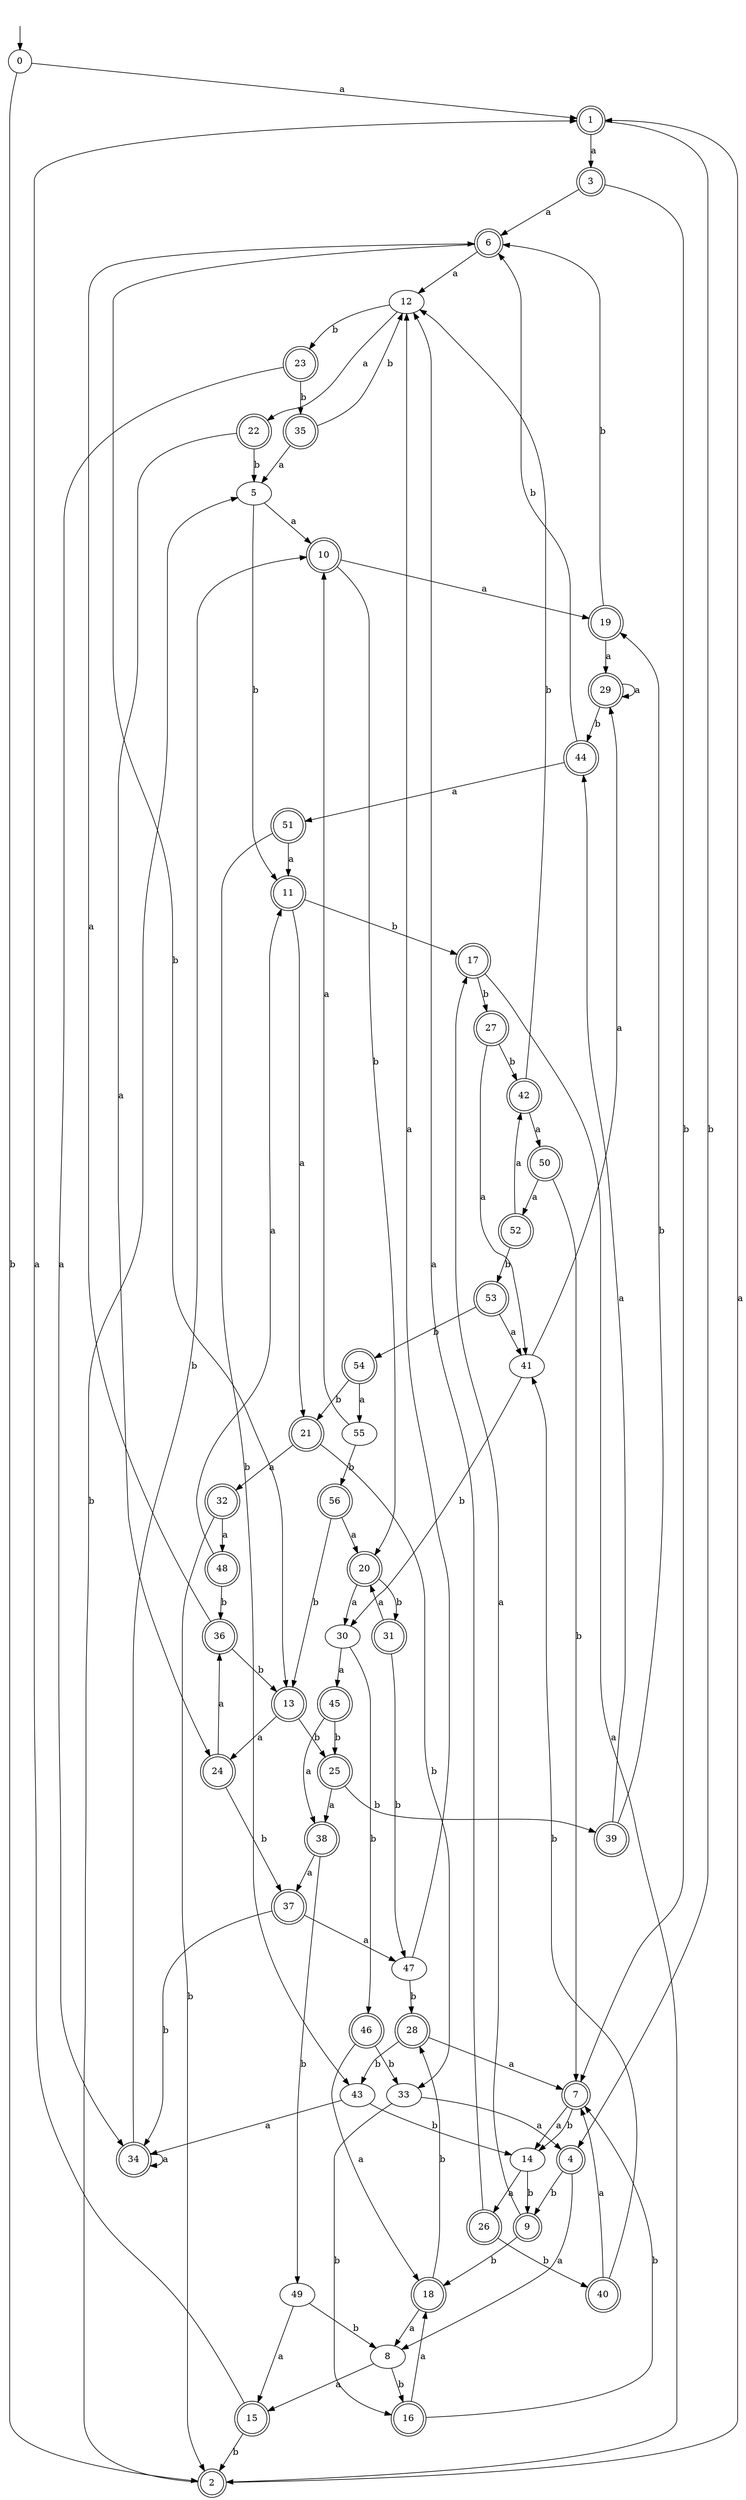 digraph RandomDFA {
  __start0 [label="", shape=none];
  __start0 -> 0 [label=""];
  0 [shape=circle]
  0 -> 1 [label="a"]
  0 -> 2 [label="b"]
  1 [shape=doublecircle]
  1 -> 3 [label="a"]
  1 -> 4 [label="b"]
  2 [shape=doublecircle]
  2 -> 1 [label="a"]
  2 -> 5 [label="b"]
  3 [shape=doublecircle]
  3 -> 6 [label="a"]
  3 -> 7 [label="b"]
  4 [shape=doublecircle]
  4 -> 8 [label="a"]
  4 -> 9 [label="b"]
  5
  5 -> 10 [label="a"]
  5 -> 11 [label="b"]
  6 [shape=doublecircle]
  6 -> 12 [label="a"]
  6 -> 13 [label="b"]
  7 [shape=doublecircle]
  7 -> 14 [label="a"]
  7 -> 14 [label="b"]
  8
  8 -> 15 [label="a"]
  8 -> 16 [label="b"]
  9 [shape=doublecircle]
  9 -> 17 [label="a"]
  9 -> 18 [label="b"]
  10 [shape=doublecircle]
  10 -> 19 [label="a"]
  10 -> 20 [label="b"]
  11 [shape=doublecircle]
  11 -> 21 [label="a"]
  11 -> 17 [label="b"]
  12
  12 -> 22 [label="a"]
  12 -> 23 [label="b"]
  13 [shape=doublecircle]
  13 -> 24 [label="a"]
  13 -> 25 [label="b"]
  14
  14 -> 26 [label="a"]
  14 -> 9 [label="b"]
  15 [shape=doublecircle]
  15 -> 1 [label="a"]
  15 -> 2 [label="b"]
  16 [shape=doublecircle]
  16 -> 18 [label="a"]
  16 -> 7 [label="b"]
  17 [shape=doublecircle]
  17 -> 2 [label="a"]
  17 -> 27 [label="b"]
  18 [shape=doublecircle]
  18 -> 8 [label="a"]
  18 -> 28 [label="b"]
  19 [shape=doublecircle]
  19 -> 29 [label="a"]
  19 -> 6 [label="b"]
  20 [shape=doublecircle]
  20 -> 30 [label="a"]
  20 -> 31 [label="b"]
  21 [shape=doublecircle]
  21 -> 32 [label="a"]
  21 -> 33 [label="b"]
  22 [shape=doublecircle]
  22 -> 24 [label="a"]
  22 -> 5 [label="b"]
  23 [shape=doublecircle]
  23 -> 34 [label="a"]
  23 -> 35 [label="b"]
  24 [shape=doublecircle]
  24 -> 36 [label="a"]
  24 -> 37 [label="b"]
  25 [shape=doublecircle]
  25 -> 38 [label="a"]
  25 -> 39 [label="b"]
  26 [shape=doublecircle]
  26 -> 12 [label="a"]
  26 -> 40 [label="b"]
  27 [shape=doublecircle]
  27 -> 41 [label="a"]
  27 -> 42 [label="b"]
  28 [shape=doublecircle]
  28 -> 7 [label="a"]
  28 -> 43 [label="b"]
  29 [shape=doublecircle]
  29 -> 29 [label="a"]
  29 -> 44 [label="b"]
  30
  30 -> 45 [label="a"]
  30 -> 46 [label="b"]
  31 [shape=doublecircle]
  31 -> 20 [label="a"]
  31 -> 47 [label="b"]
  32 [shape=doublecircle]
  32 -> 48 [label="a"]
  32 -> 2 [label="b"]
  33
  33 -> 4 [label="a"]
  33 -> 16 [label="b"]
  34 [shape=doublecircle]
  34 -> 34 [label="a"]
  34 -> 10 [label="b"]
  35 [shape=doublecircle]
  35 -> 5 [label="a"]
  35 -> 12 [label="b"]
  36 [shape=doublecircle]
  36 -> 6 [label="a"]
  36 -> 13 [label="b"]
  37 [shape=doublecircle]
  37 -> 47 [label="a"]
  37 -> 34 [label="b"]
  38 [shape=doublecircle]
  38 -> 37 [label="a"]
  38 -> 49 [label="b"]
  39 [shape=doublecircle]
  39 -> 44 [label="a"]
  39 -> 19 [label="b"]
  40 [shape=doublecircle]
  40 -> 7 [label="a"]
  40 -> 41 [label="b"]
  41
  41 -> 29 [label="a"]
  41 -> 30 [label="b"]
  42 [shape=doublecircle]
  42 -> 50 [label="a"]
  42 -> 12 [label="b"]
  43
  43 -> 34 [label="a"]
  43 -> 14 [label="b"]
  44 [shape=doublecircle]
  44 -> 51 [label="a"]
  44 -> 6 [label="b"]
  45 [shape=doublecircle]
  45 -> 38 [label="a"]
  45 -> 25 [label="b"]
  46 [shape=doublecircle]
  46 -> 18 [label="a"]
  46 -> 33 [label="b"]
  47
  47 -> 12 [label="a"]
  47 -> 28 [label="b"]
  48 [shape=doublecircle]
  48 -> 11 [label="a"]
  48 -> 36 [label="b"]
  49
  49 -> 15 [label="a"]
  49 -> 8 [label="b"]
  50 [shape=doublecircle]
  50 -> 52 [label="a"]
  50 -> 7 [label="b"]
  51 [shape=doublecircle]
  51 -> 11 [label="a"]
  51 -> 43 [label="b"]
  52 [shape=doublecircle]
  52 -> 42 [label="a"]
  52 -> 53 [label="b"]
  53 [shape=doublecircle]
  53 -> 41 [label="a"]
  53 -> 54 [label="b"]
  54 [shape=doublecircle]
  54 -> 55 [label="a"]
  54 -> 21 [label="b"]
  55
  55 -> 10 [label="a"]
  55 -> 56 [label="b"]
  56 [shape=doublecircle]
  56 -> 20 [label="a"]
  56 -> 13 [label="b"]
}
